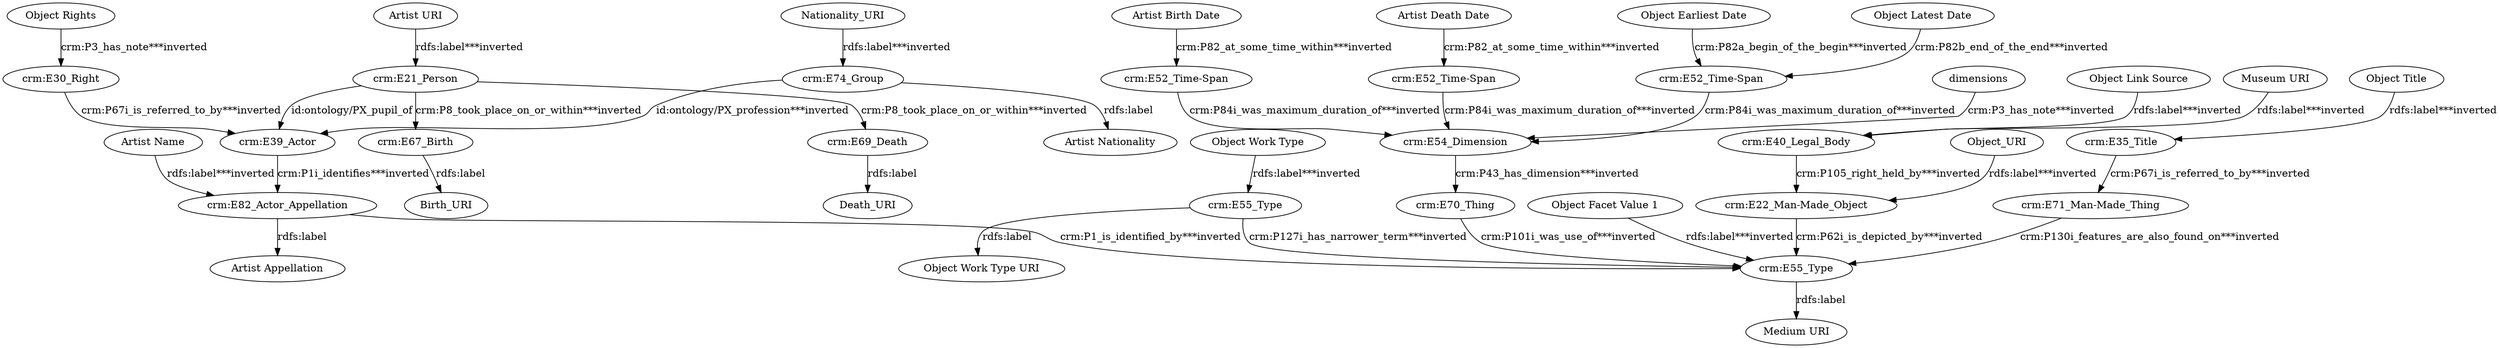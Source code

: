 digraph {
  "Artist Birth Date" [type=attribute_name,label="Artist Birth Date"]
  "crm:E52_Time-Span1" [type=class_uri,label="crm:E52_Time-Span"]
  "Artist Death Date" [type=attribute_name,label="Artist Death Date"]
  "crm:E52_Time-Span2" [type=class_uri,label="crm:E52_Time-Span"]
  "Artist Name" [type=attribute_name,label="Artist Name"]
  "crm:E82_Actor_Appellation1" [type=class_uri,label="crm:E82_Actor_Appellation"]
  "Artist URI" [type=attribute_name,label="Artist URI"]
  "crm:E21_Person1" [type=class_uri,label="crm:E21_Person"]
  "Museum URI" [type=attribute_name,label="Museum URI"]
  "crm:E40_Legal_Body1" [type=class_uri,label="crm:E40_Legal_Body"]
  Nationality_URI [type=attribute_name,label=Nationality_URI]
  "crm:E74_Group1" [type=class_uri,label="crm:E74_Group"]
  "Object Earliest Date" [type=attribute_name,label="Object Earliest Date"]
  "crm:E52_Time-Span3" [type=class_uri,label="crm:E52_Time-Span"]
  "Object Facet Value 1" [type=attribute_name,label="Object Facet Value 1"]
  "crm:E55_Type2" [type=class_uri,label="crm:E55_Type"]
  "Object Latest Date" [type=attribute_name,label="Object Latest Date"]
  "Object Link Source" [type=attribute_name,label="Object Link Source"]
  "Object Rights" [type=attribute_name,label="Object Rights"]
  "crm:E30_Right1" [type=class_uri,label="crm:E30_Right"]
  "Object Title" [type=attribute_name,label="Object Title"]
  "crm:E35_Title1" [type=class_uri,label="crm:E35_Title"]
  "Object Work Type" [type=attribute_name,label="Object Work Type"]
  "crm:E55_Type1" [type=class_uri,label="crm:E55_Type"]
  Object_URI [type=attribute_name,label=Object_URI]
  "crm:E22_Man-Made_Object1" [type=class_uri,label="crm:E22_Man-Made_Object"]
  "crm:E39_Actor" [type=class_uri,label="crm:E39_Actor"]
  "crm:E67_Birth1" [type=class_uri,label="crm:E67_Birth"]
  "crm:E69_Death1" [type=class_uri,label="crm:E69_Death"]
  "crm:E71_Man-Made_Thing" [type=class_uri,label="crm:E71_Man-Made_Thing"]
  "crm:E54_Dimension1" [type=class_uri,label="crm:E54_Dimension"]
  "crm:E70_Thing" [type=class_uri,label="crm:E70_Thing"]
  "Object Work Type URI" [type=attribute_name,label="Object Work Type URI"]
  "Medium URI" [type=attribute_name,label="Medium URI"]
  Birth_URI [type=attribute_name,label=Birth_URI]
  Death_URI [type=attribute_name,label=Death_URI]
  "Artist Nationality" [type=attribute_name,label="Artist Nationality"]
  "Artist Appellation" [type=attribute_name,label="Artist Appellation"]
  dimensions [type=attribute_name,label=dimensions]
  "Artist Birth Date" -> "crm:E52_Time-Span1" [type=st_property_uri,label="crm:P82_at_some_time_within***inverted",weight=1]
  "Artist Death Date" -> "crm:E52_Time-Span2" [type=st_property_uri,label="crm:P82_at_some_time_within***inverted",weight=1]
  "Artist Name" -> "crm:E82_Actor_Appellation1" [type=st_property_uri,label="rdfs:label***inverted",weight=1]
  "Artist URI" -> "crm:E21_Person1" [type=st_property_uri,label="rdfs:label***inverted",weight=1]
  "Museum URI" -> "crm:E40_Legal_Body1" [type=st_property_uri,label="rdfs:label***inverted",weight=1]
  Nationality_URI -> "crm:E74_Group1" [type=st_property_uri,label="rdfs:label***inverted",weight=1]
  "Object Earliest Date" -> "crm:E52_Time-Span3" [type=st_property_uri,label="crm:P82a_begin_of_the_begin***inverted",weight=1]
  "Object Facet Value 1" -> "crm:E55_Type2" [type=st_property_uri,label="rdfs:label***inverted",weight=1]
  "Object Latest Date" -> "crm:E52_Time-Span3" [type=st_property_uri,label="crm:P82b_end_of_the_end***inverted",weight=1]
  "Object Link Source" -> "crm:E40_Legal_Body1" [type=st_property_uri,label="rdfs:label***inverted",weight=1]
  "Object Rights" -> "crm:E30_Right1" [type=st_property_uri,label="crm:P3_has_note***inverted",weight=1]
  "Object Title" -> "crm:E35_Title1" [type=st_property_uri,label="rdfs:label***inverted",weight=1]
  "Object Work Type" -> "crm:E55_Type1" [type=st_property_uri,label="rdfs:label***inverted",weight=1]
  Object_URI -> "crm:E22_Man-Made_Object1" [type=st_property_uri,label="rdfs:label***inverted",weight=1]
  "crm:E21_Person1" -> "crm:E39_Actor" [label="id:ontology/PX_pupil_of",type=direct_property_uri,weight=1]
  "crm:E21_Person1" -> "crm:E67_Birth1" [type=inherited,label="crm:P8_took_place_on_or_within***inverted",weight=4]
  "crm:E21_Person1" -> "crm:E69_Death1" [type=inherited,label="crm:P8_took_place_on_or_within***inverted",weight=4]
  "crm:E22_Man-Made_Object1" -> "crm:E55_Type2" [type=inherited,label="crm:P62i_is_depicted_by***inverted",weight=4]
  "crm:E30_Right1" -> "crm:E39_Actor" [type=inherited,label="crm:P67i_is_referred_to_by***inverted",weight=4]
  "crm:E35_Title1" -> "crm:E71_Man-Made_Thing" [type=inherited,label="crm:P67i_is_referred_to_by***inverted",weight=4]
  "crm:E39_Actor" -> "crm:E82_Actor_Appellation1" [type=inherited,label="crm:P1i_identifies***inverted",weight=4]
  "crm:E40_Legal_Body1" -> "crm:E22_Man-Made_Object1" [type=inherited,label="crm:P105_right_held_by***inverted",weight=4]
  "crm:E52_Time-Span1" -> "crm:E54_Dimension1" [type=direct_property_uri,label="crm:P84i_was_maximum_duration_of***inverted",weight=1]
  "crm:E52_Time-Span2" -> "crm:E54_Dimension1" [type=direct_property_uri,label="crm:P84i_was_maximum_duration_of***inverted",weight=1]
  "crm:E52_Time-Span3" -> "crm:E54_Dimension1" [type=direct_property_uri,label="crm:P84i_was_maximum_duration_of***inverted",weight=1]
  "crm:E54_Dimension1" -> "crm:E70_Thing" [type=direct_property_uri,label="crm:P43_has_dimension***inverted",weight=1]
  "crm:E55_Type1" -> "Object Work Type URI" [label="rdfs:label",type=st_property_uri]
  "crm:E55_Type1" -> "crm:E55_Type2" [type=direct_property_uri,label="crm:P127i_has_narrower_term***inverted",weight=1]
  "crm:E55_Type2" -> "Medium URI" [label="rdfs:label",type=st_property_uri]
  "crm:E67_Birth1" -> Birth_URI [label="rdfs:label",type=st_property_uri]
  "crm:E69_Death1" -> Death_URI [label="rdfs:label",type=st_property_uri]
  "crm:E70_Thing" -> "crm:E55_Type2" [type=direct_property_uri,label="crm:P101i_was_use_of***inverted",weight=1]
  "crm:E71_Man-Made_Thing" -> "crm:E55_Type2" [type=inherited,label="crm:P130i_features_are_also_found_on***inverted",weight=4]
  "crm:E74_Group1" -> "Artist Nationality" [label="rdfs:label",type=st_property_uri]
  "crm:E74_Group1" -> "crm:E39_Actor" [type=direct_property_uri,label="id:ontology/PX_profession***inverted",weight=1]
  "crm:E82_Actor_Appellation1" -> "Artist Appellation" [label="rdfs:label",type=st_property_uri]
  "crm:E82_Actor_Appellation1" -> "crm:E55_Type2" [type=inherited,label="crm:P1_is_identified_by***inverted",weight=4]
  dimensions -> "crm:E54_Dimension1" [type=st_property_uri,label="crm:P3_has_note***inverted",weight=1]
}
